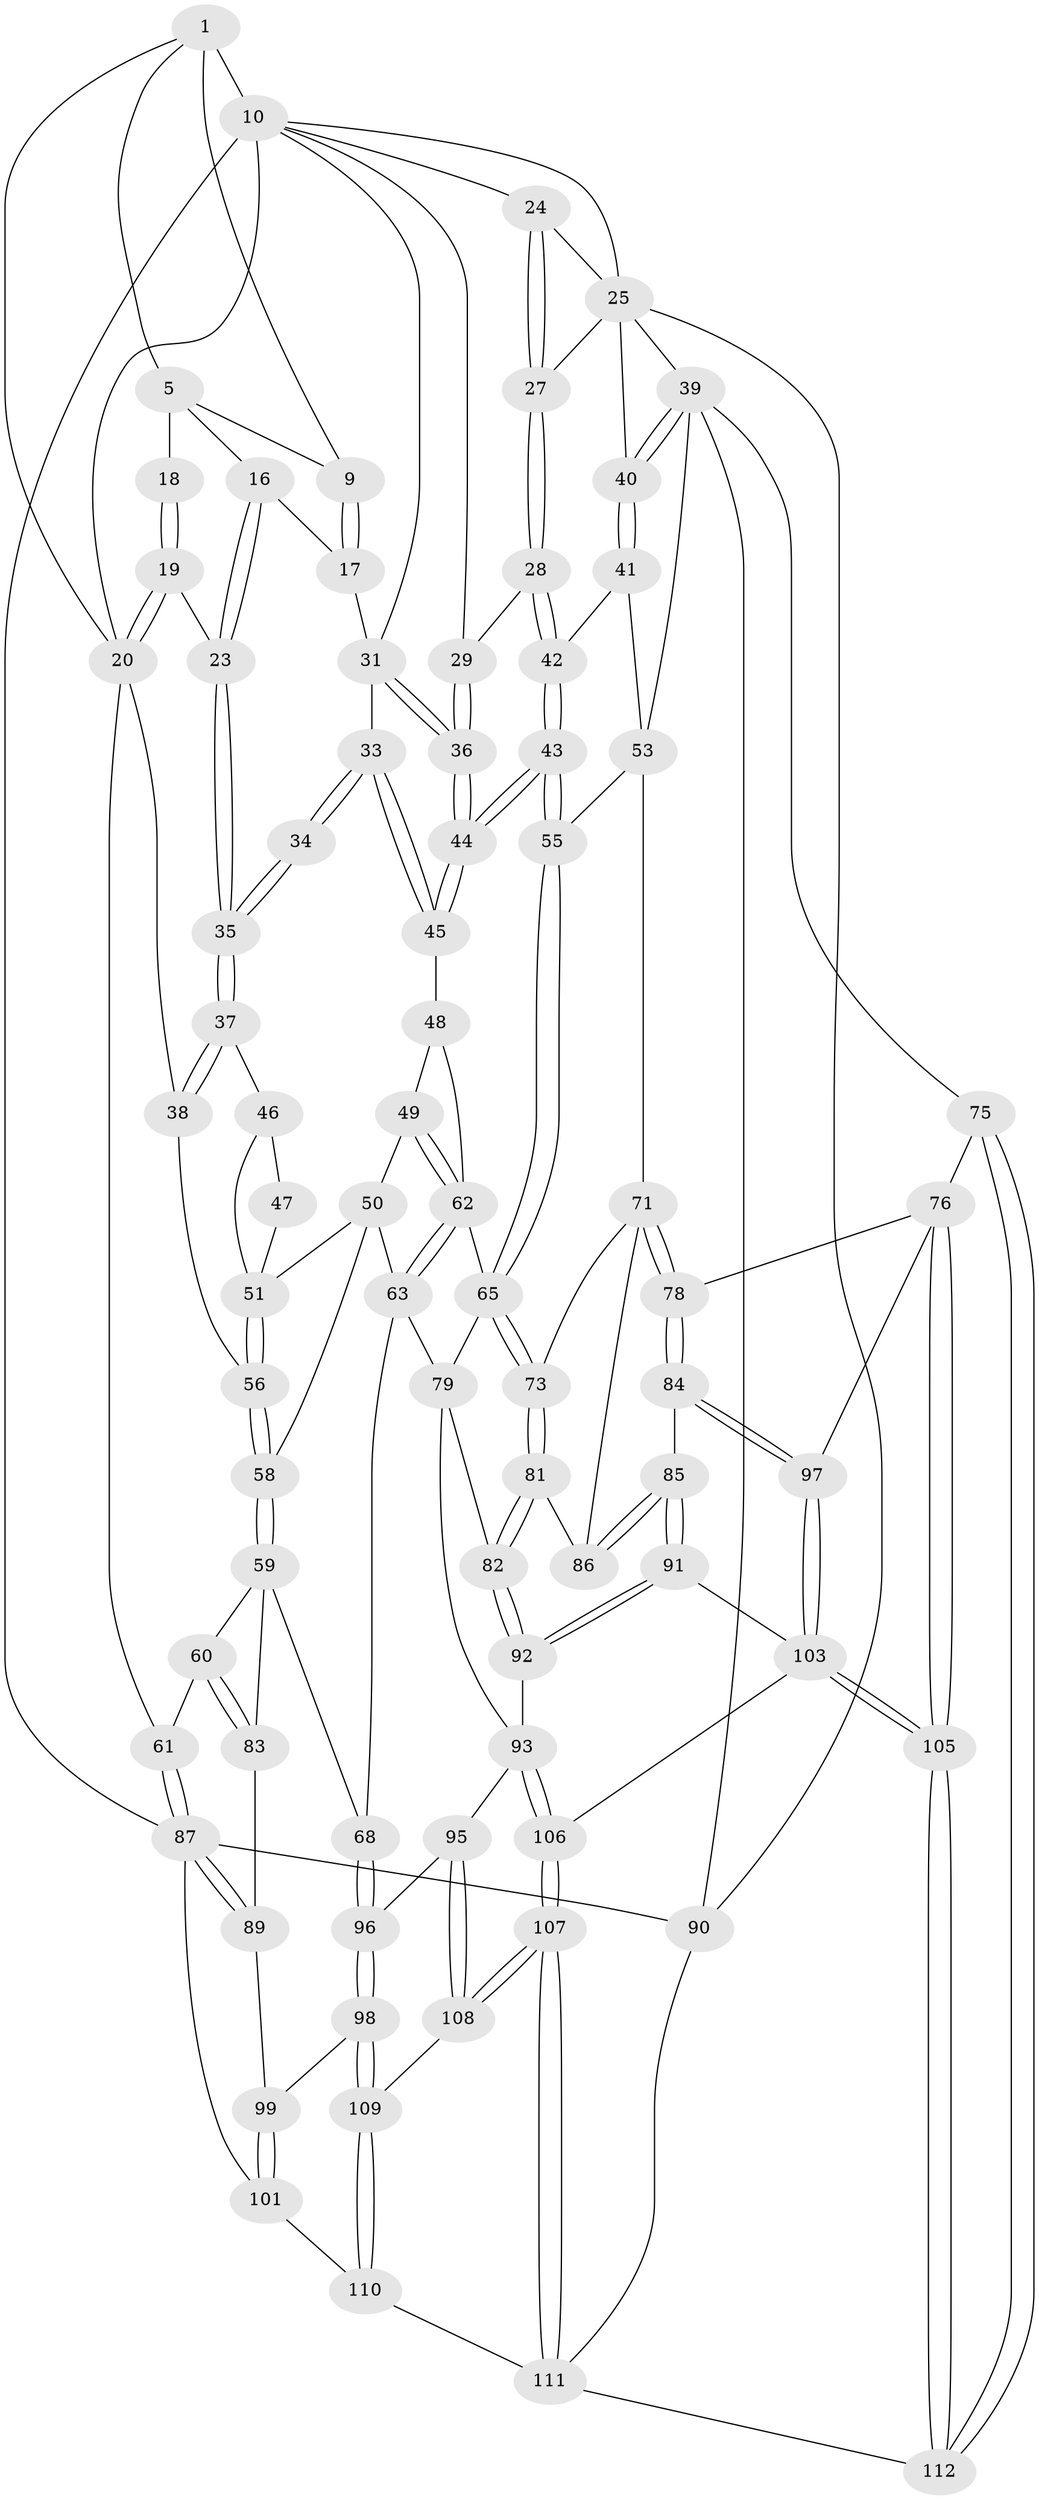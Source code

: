 // original degree distribution, {3: 0.035398230088495575, 4: 0.23008849557522124, 5: 0.49557522123893805, 6: 0.23893805309734514}
// Generated by graph-tools (version 1.1) at 2025/21/03/04/25 18:21:32]
// undirected, 79 vertices, 188 edges
graph export_dot {
graph [start="1"]
  node [color=gray90,style=filled];
  1 [pos="+0.49042142869472233+0",super="+7+2"];
  5 [pos="+0.373387965354898+0.064736568131572",super="+15+6"];
  9 [pos="+0.46019982538541515+0.12563772743113433"];
  10 [pos="+0.7210174831090378+0",super="+11+12"];
  16 [pos="+0.36453902302025387+0.10043697227315211"];
  17 [pos="+0.43074925275351933+0.19243188477053647"];
  18 [pos="+0.24916093915318793+0.09033132944857229"];
  19 [pos="+0.26033297378499254+0.23121713505527297"];
  20 [pos="+0.06905114352293247+0.2722754652732025",super="+21"];
  23 [pos="+0.26500540636911996+0.2318161491636983"];
  24 [pos="+0.812797797768481+0.03948173746122607"];
  25 [pos="+0.9474619408823295+0.11200640229600524",super="+30+26"];
  27 [pos="+0.8156505215244012+0.2783005614704025"];
  28 [pos="+0.7810419156342036+0.293291776511186"];
  29 [pos="+0.7277153362967798+0.28940492905292264"];
  31 [pos="+0.5422901672881307+0.21987474399486223",super="+32"];
  33 [pos="+0.4485559514515384+0.2829604696084457"];
  34 [pos="+0.42060846698660803+0.28651489363922833"];
  35 [pos="+0.3329754953646166+0.2744141331718453"];
  36 [pos="+0.653592258867562+0.36830682525020225"];
  37 [pos="+0.2776614303548939+0.3974562641937286"];
  38 [pos="+0.22835490570882191+0.4218363721040638"];
  39 [pos="+1+0.4384006015217075",super="+70"];
  40 [pos="+1+0.4220076566368792"];
  41 [pos="+0.793692031645179+0.3958251947452823"];
  42 [pos="+0.7875136463050824+0.3866299921384586"];
  43 [pos="+0.6152200296151202+0.48337589436566125"];
  44 [pos="+0.610374869323645+0.47792229182940155"];
  45 [pos="+0.5215891035284123+0.4539451376752134"];
  46 [pos="+0.3282540473473688+0.4098732483871074"];
  47 [pos="+0.3919663977281077+0.3342044445557454"];
  48 [pos="+0.5170452231186468+0.45669233476175003"];
  49 [pos="+0.44117676633688707+0.484833205427862"];
  50 [pos="+0.39620392794444614+0.47443222705685206",super="+57"];
  51 [pos="+0.3738912884738211+0.4639853942393946",super="+52"];
  53 [pos="+0.81048935984907+0.5246773370625271",super="+54"];
  55 [pos="+0.6169465213997634+0.4860244057114137"];
  56 [pos="+0.27029591943218245+0.49777011401323484"];
  58 [pos="+0.2684579302224272+0.5446797118971844"];
  59 [pos="+0.22830013503033256+0.5727967444140722",super="+69"];
  60 [pos="+0.046500144237311546+0.5590011927622766"];
  61 [pos="+0+0.39946292257402427"];
  62 [pos="+0.37925962291916054+0.6108459475824745",super="+64"];
  63 [pos="+0.3651993341739353+0.6182476334351775",super="+67"];
  65 [pos="+0.5674793180268309+0.6191848627684001",super="+66"];
  68 [pos="+0.26579154392441295+0.751174580508178"];
  71 [pos="+0.7236659478523988+0.6316364137286423",super="+72"];
  73 [pos="+0.601502903089515+0.6889625850480601"];
  75 [pos="+1+0.6570966921717983"];
  76 [pos="+0.8795199867527166+0.7487415271788522",super="+77"];
  78 [pos="+0.7720954635311944+0.7188227255513175"];
  79 [pos="+0.4830063475284908+0.7376653465450697",super="+80"];
  81 [pos="+0.5996351380376359+0.6993286918413473"];
  82 [pos="+0.5399172012428629+0.7477722261126369"];
  83 [pos="+0.1290940100313796+0.7228483962408093"];
  84 [pos="+0.6817668727151931+0.7937230128264205"];
  85 [pos="+0.6764324756109796+0.7955798936356481"];
  86 [pos="+0.6478658860908998+0.7467659908911242"];
  87 [pos="+0+1",super="+88"];
  89 [pos="+0.08211264977286509+0.7833602043887161"];
  90 [pos="+1+1"];
  91 [pos="+0.6238021677021311+0.8552931666950826"];
  92 [pos="+0.6124493207175242+0.8481109232336586"];
  93 [pos="+0.5236852715162166+0.8458104121375817",super="+94"];
  95 [pos="+0.4378723193780617+0.8550866006837851"];
  96 [pos="+0.2674153620381972+0.764629207672782"];
  97 [pos="+0.7614424282149534+0.8512054090481006"];
  98 [pos="+0.26329502339335525+0.8212871730130309"];
  99 [pos="+0.2516544974517186+0.8262520408338319",super="+100"];
  101 [pos="+0.12298336358488983+0.9252757618387495",super="+102"];
  103 [pos="+0.7817521558886761+0.9836169143301273",super="+104"];
  105 [pos="+0.8107240627684119+1"];
  106 [pos="+0.46246584421876824+1"];
  107 [pos="+0.45422108210962614+1"];
  108 [pos="+0.42800605312219575+0.8986464764826968"];
  109 [pos="+0.26779722453003235+0.8389003638219997"];
  110 [pos="+0.24937411146245944+1"];
  111 [pos="+0.41694590423787603+1",super="+113"];
  112 [pos="+0.8315305974072188+1"];
  1 -- 10 [weight=3];
  1 -- 9;
  1 -- 20;
  1 -- 5;
  5 -- 16;
  5 -- 18;
  5 -- 9;
  9 -- 17;
  9 -- 17;
  10 -- 25;
  10 -- 87;
  10 -- 24;
  10 -- 29;
  10 -- 31;
  10 -- 20;
  16 -- 17;
  16 -- 23;
  16 -- 23;
  17 -- 31;
  18 -- 19;
  18 -- 19;
  19 -- 20;
  19 -- 20;
  19 -- 23;
  20 -- 61;
  20 -- 38;
  23 -- 35;
  23 -- 35;
  24 -- 25;
  24 -- 27;
  24 -- 27;
  25 -- 40;
  25 -- 27;
  25 -- 90;
  25 -- 39;
  27 -- 28;
  27 -- 28;
  28 -- 29;
  28 -- 42;
  28 -- 42;
  29 -- 36;
  29 -- 36;
  31 -- 36;
  31 -- 36;
  31 -- 33;
  33 -- 34;
  33 -- 34;
  33 -- 45;
  33 -- 45;
  34 -- 35;
  34 -- 35;
  35 -- 37;
  35 -- 37;
  36 -- 44;
  36 -- 44;
  37 -- 38;
  37 -- 38;
  37 -- 46;
  38 -- 56;
  39 -- 40;
  39 -- 40;
  39 -- 90;
  39 -- 75;
  39 -- 53;
  40 -- 41;
  40 -- 41;
  41 -- 42;
  41 -- 53;
  42 -- 43;
  42 -- 43;
  43 -- 44;
  43 -- 44;
  43 -- 55;
  43 -- 55;
  44 -- 45;
  44 -- 45;
  45 -- 48;
  46 -- 47;
  46 -- 51;
  47 -- 51;
  48 -- 49;
  48 -- 62;
  49 -- 50;
  49 -- 62;
  49 -- 62;
  50 -- 51;
  50 -- 58;
  50 -- 63;
  51 -- 56;
  51 -- 56;
  53 -- 55;
  53 -- 71;
  55 -- 65;
  55 -- 65;
  56 -- 58;
  56 -- 58;
  58 -- 59;
  58 -- 59;
  59 -- 60;
  59 -- 83;
  59 -- 68;
  60 -- 61;
  60 -- 83;
  60 -- 83;
  61 -- 87;
  61 -- 87;
  62 -- 63;
  62 -- 63;
  62 -- 65;
  63 -- 68;
  63 -- 79;
  65 -- 73;
  65 -- 73;
  65 -- 79;
  68 -- 96;
  68 -- 96;
  71 -- 78;
  71 -- 78;
  71 -- 73;
  71 -- 86;
  73 -- 81;
  73 -- 81;
  75 -- 76;
  75 -- 112;
  75 -- 112;
  76 -- 105;
  76 -- 105;
  76 -- 97;
  76 -- 78;
  78 -- 84;
  78 -- 84;
  79 -- 82;
  79 -- 93;
  81 -- 82;
  81 -- 82;
  81 -- 86;
  82 -- 92;
  82 -- 92;
  83 -- 89;
  84 -- 85;
  84 -- 97;
  84 -- 97;
  85 -- 86;
  85 -- 86;
  85 -- 91;
  85 -- 91;
  87 -- 89;
  87 -- 89;
  87 -- 101;
  87 -- 90;
  89 -- 99;
  90 -- 111;
  91 -- 92;
  91 -- 92;
  91 -- 103;
  92 -- 93;
  93 -- 106;
  93 -- 106;
  93 -- 95;
  95 -- 96;
  95 -- 108;
  95 -- 108;
  96 -- 98;
  96 -- 98;
  97 -- 103;
  97 -- 103;
  98 -- 99;
  98 -- 109;
  98 -- 109;
  99 -- 101 [weight=2];
  99 -- 101;
  101 -- 110;
  103 -- 105;
  103 -- 105;
  103 -- 106;
  105 -- 112;
  105 -- 112;
  106 -- 107;
  106 -- 107;
  107 -- 108;
  107 -- 108;
  107 -- 111;
  107 -- 111;
  108 -- 109;
  109 -- 110;
  109 -- 110;
  110 -- 111;
  111 -- 112;
}
